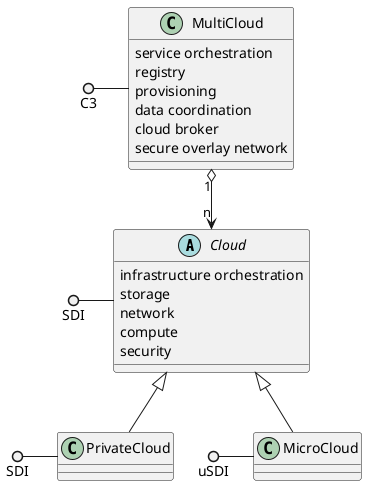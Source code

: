 @startuml


abstract class Cloud {
  infrastructure orchestration
  storage
  network
  compute
  security
}

class MultiCloud  {
  service orchestration
  registry
  provisioning
  data coordination
  cloud broker
  secure overlay network
}

MultiCloud "1" o--> "n" Cloud
Cloud <|-- MicroCloud
Cloud <|-- PrivateCloud

SDI ()- Cloud
SDI ()- PrivateCloud
uSDI ()- MicroCloud
C3 ()- MultiCloud

@enduml

